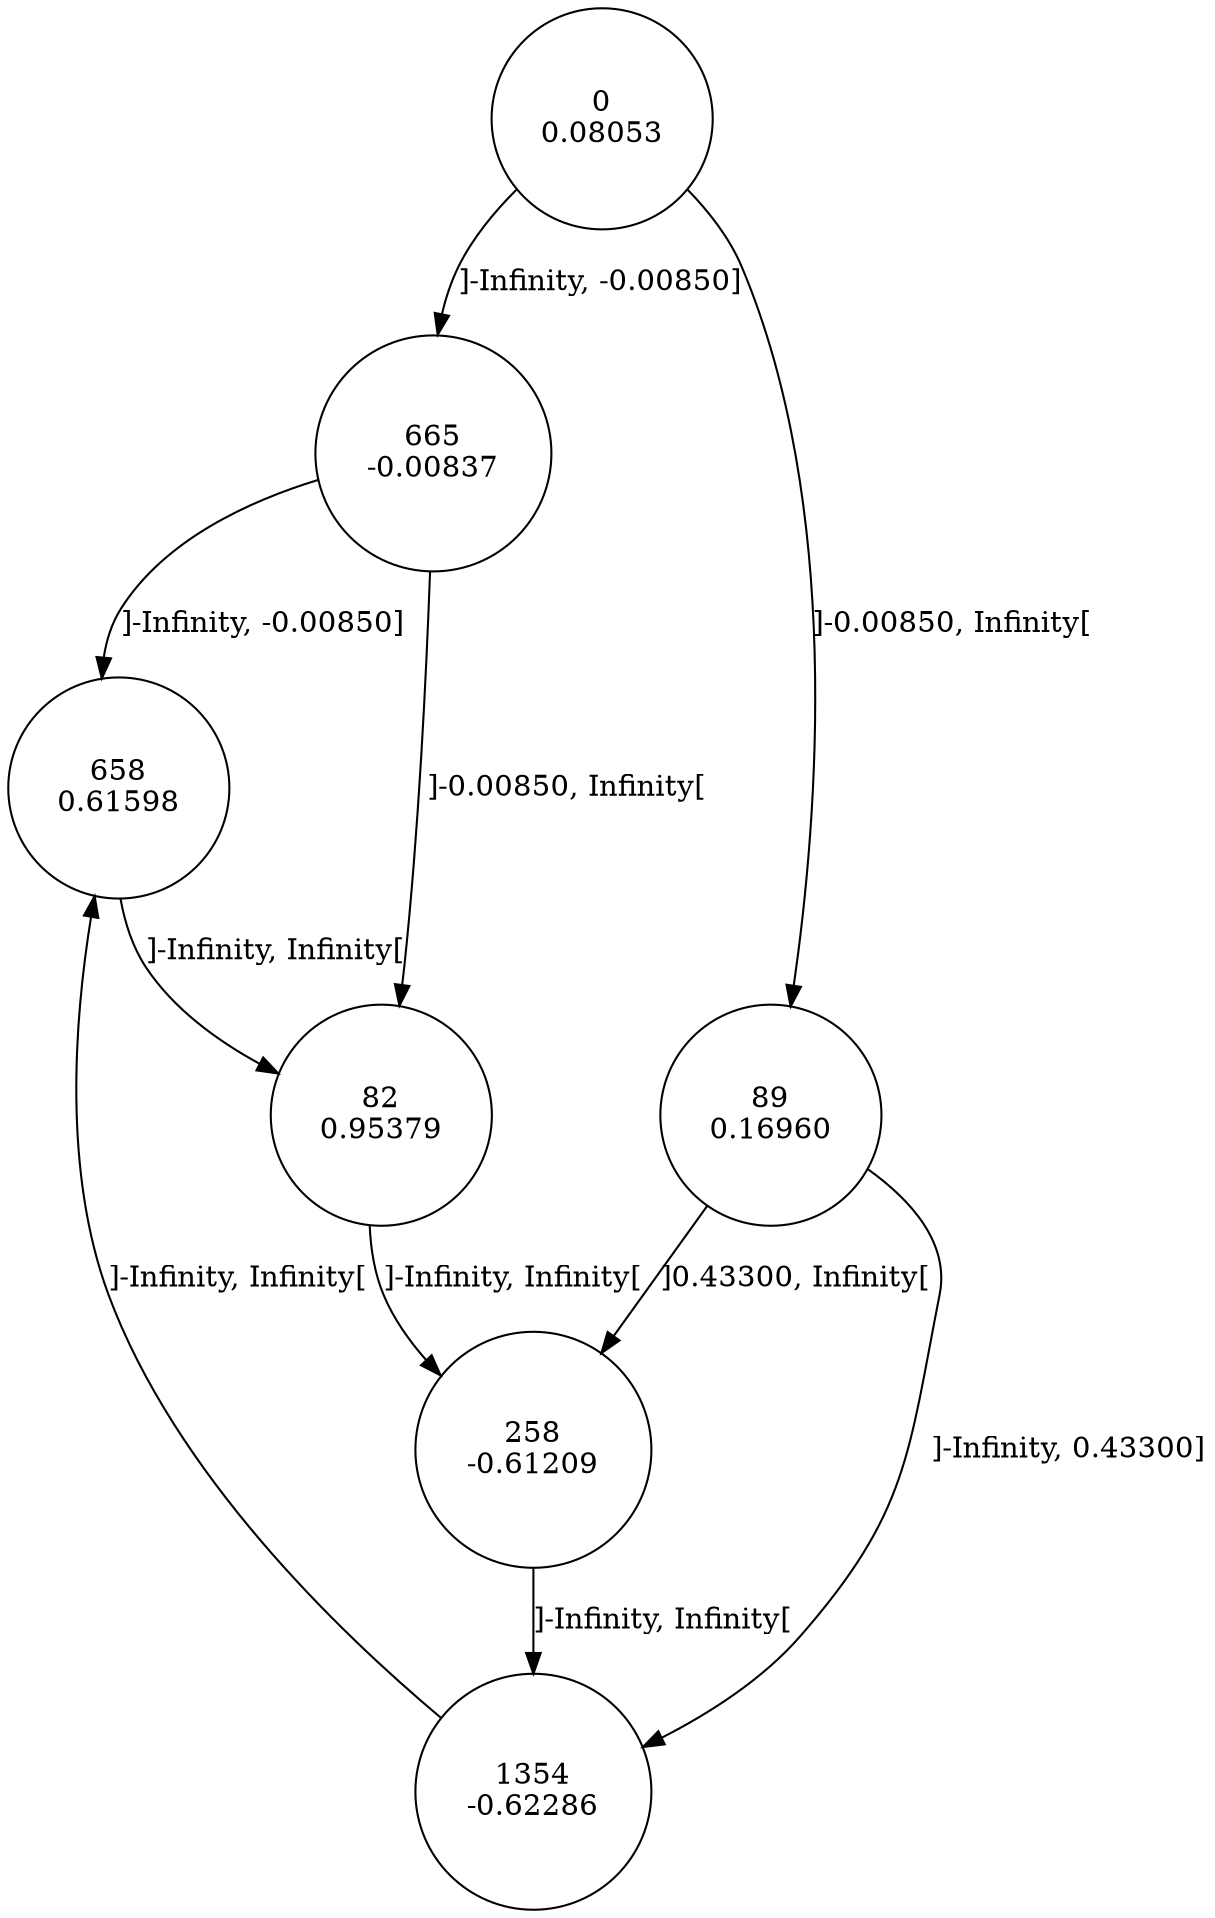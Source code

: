 digraph DFA {
0 [shape=circle, label="0\n0.08053"];
	0 -> 665 [label="]-Infinity, -0.00850]"];
	0 -> 89 [label="]-0.00850, Infinity["];
89 [shape=circle, label="89\n0.16960"];
	89 -> 1354 [label="]-Infinity, 0.43300]"];
	89 -> 258 [label="]0.43300, Infinity["];
258 [shape=circle, label="258\n-0.61209"];
	258 -> 1354 [label="]-Infinity, Infinity["];
1354 [shape=circle, label="1354\n-0.62286"];
	1354 -> 658 [label="]-Infinity, Infinity["];
658 [shape=circle, label="658\n0.61598"];
	658 -> 82 [label="]-Infinity, Infinity["];
82 [shape=circle, label="82\n0.95379"];
	82 -> 258 [label="]-Infinity, Infinity["];
665 [shape=circle, label="665\n-0.00837"];
	665 -> 658 [label="]-Infinity, -0.00850]"];
	665 -> 82 [label="]-0.00850, Infinity["];
}